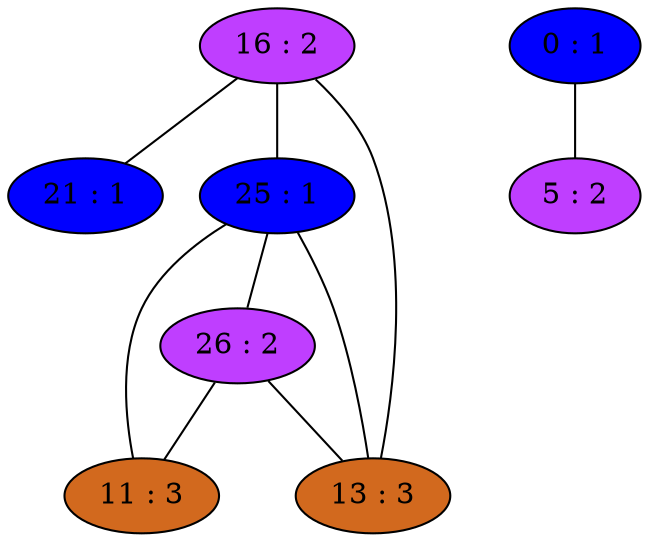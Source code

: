 strict graph {
16[label="16 : 2" style=filled fillcolor="darkorchid1"];
16 -- 21
16 -- 25
16 -- 13
0[label="0 : 1" style=filled fillcolor="blue1"];
0 -- 5
21[label="21 : 1" style=filled fillcolor="blue1"];
21 -- 16
5[label="5 : 2" style=filled fillcolor="darkorchid1"];
5 -- 0
25[label="25 : 1" style=filled fillcolor="blue1"];
25 -- 16
25 -- 26
25 -- 11
25 -- 13
26[label="26 : 2" style=filled fillcolor="darkorchid1"];
26 -- 25
26 -- 11
26 -- 13
11[label="11 : 3" style=filled fillcolor="chocolate"];
11 -- 25
11 -- 26
13[label="13 : 3" style=filled fillcolor="chocolate"];
13 -- 16
13 -- 25
13 -- 26
}